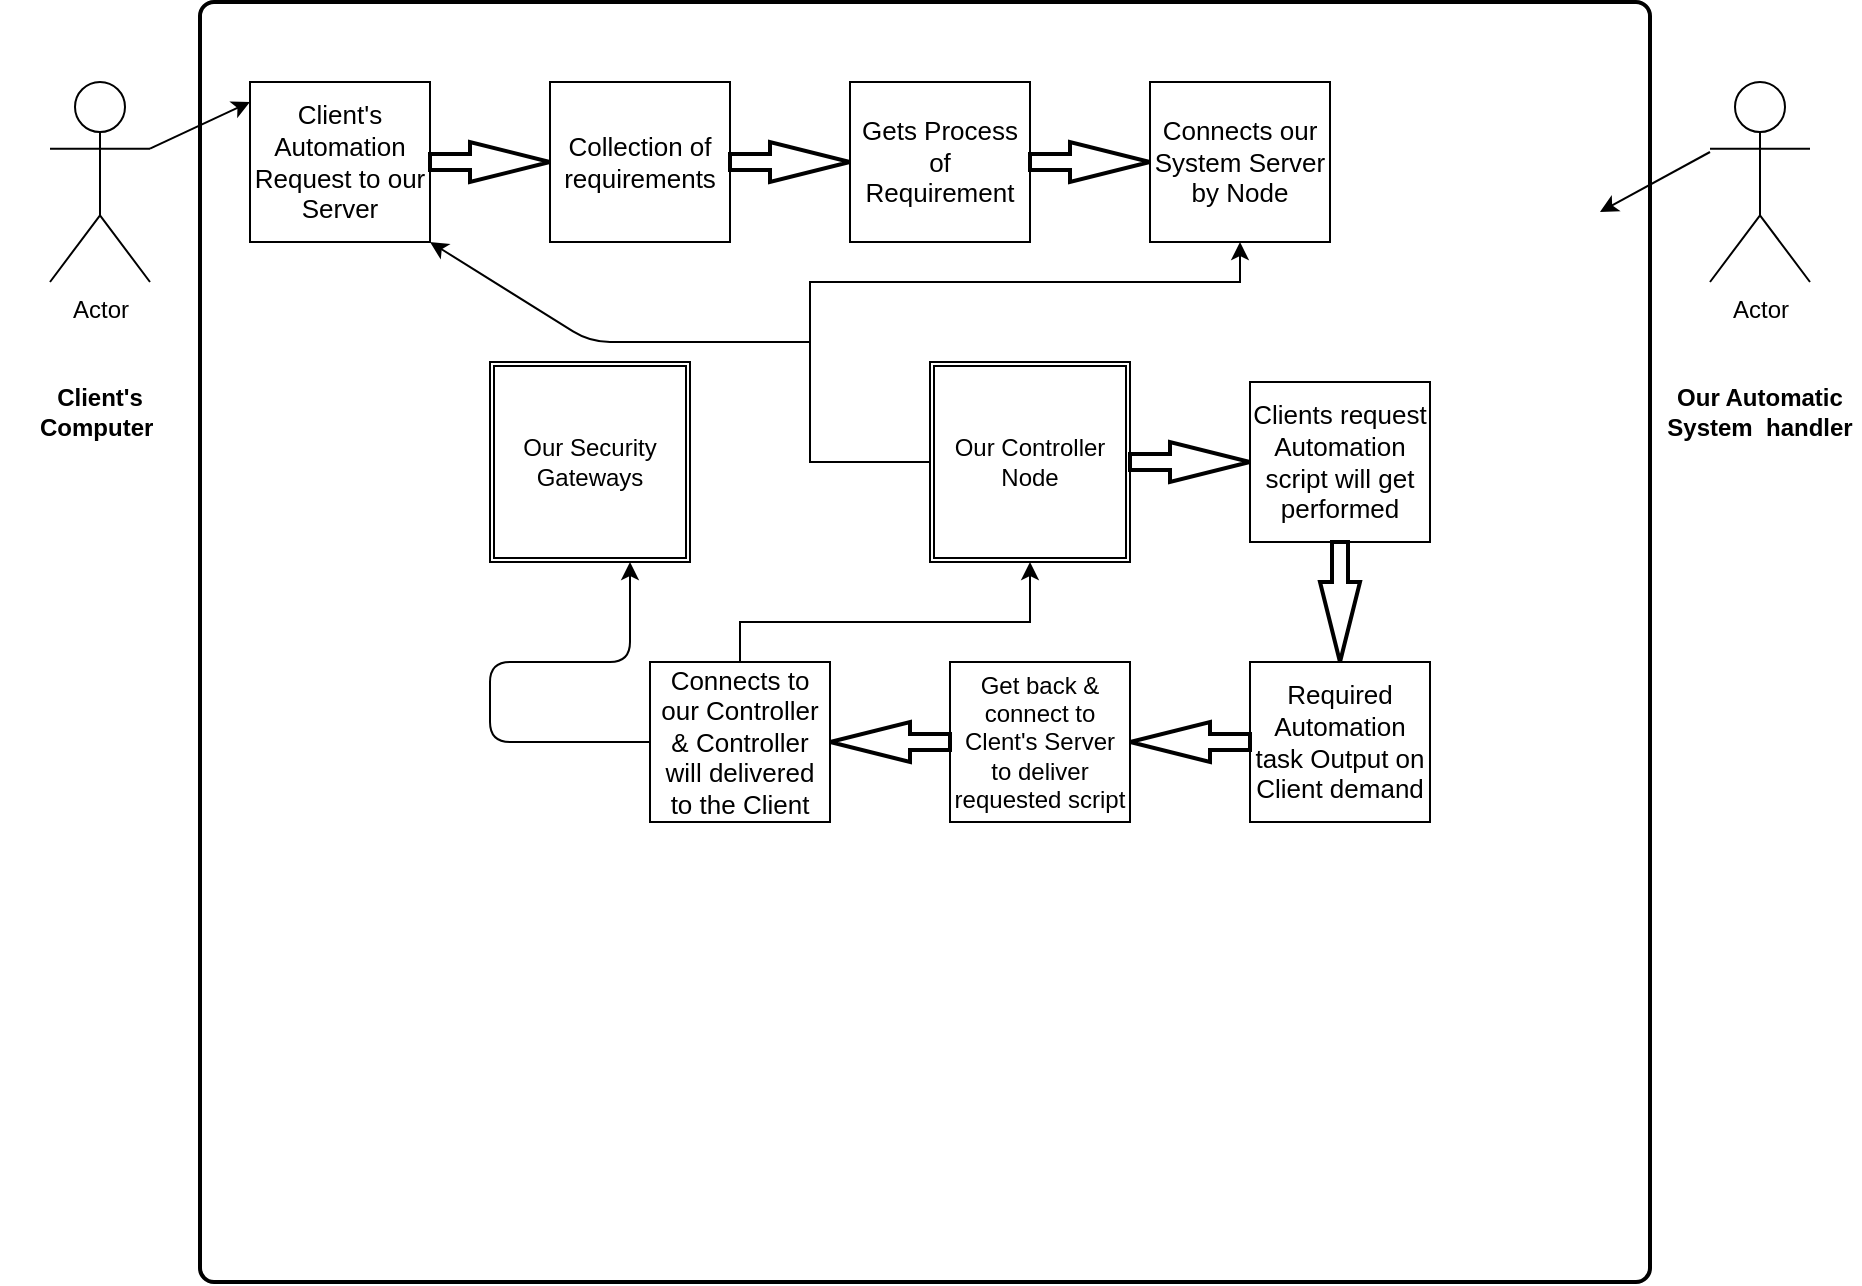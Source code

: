<mxfile version="14.2.3" type="github">
  <diagram id="C5RBs43oDa-KdzZeNtuy" name="Page-1">
    <mxGraphModel dx="2068" dy="862" grid="1" gridSize="10" guides="1" tooltips="1" connect="1" arrows="1" fold="1" page="0" pageScale="1" pageWidth="1169" pageHeight="827" math="0" shadow="0">
      <root>
        <mxCell id="WIyWlLk6GJQsqaUBKTNV-0" />
        <mxCell id="WIyWlLk6GJQsqaUBKTNV-1" parent="WIyWlLk6GJQsqaUBKTNV-0" />
        <mxCell id="t4_anC5pGneVWEJHBO61-3" value="Actor" style="shape=umlActor;verticalLabelPosition=bottom;verticalAlign=top;html=1;outlineConnect=0;" vertex="1" parent="WIyWlLk6GJQsqaUBKTNV-1">
          <mxGeometry x="-810" y="30" width="50" height="100" as="geometry" />
        </mxCell>
        <mxCell id="t4_anC5pGneVWEJHBO61-6" value="&lt;b&gt;Client&#39;s Computer&amp;nbsp;&lt;/b&gt;" style="text;html=1;strokeColor=none;fillColor=none;align=center;verticalAlign=middle;whiteSpace=wrap;rounded=0;" vertex="1" parent="WIyWlLk6GJQsqaUBKTNV-1">
          <mxGeometry x="-835" y="170" width="100" height="50" as="geometry" />
        </mxCell>
        <mxCell id="t4_anC5pGneVWEJHBO61-10" value="" style="rounded=1;whiteSpace=wrap;html=1;absoluteArcSize=1;arcSize=14;strokeWidth=2;labelBorderColor=none;labelBackgroundColor=#ffffff;" vertex="1" parent="WIyWlLk6GJQsqaUBKTNV-1">
          <mxGeometry x="-735" y="-10" width="725" height="640" as="geometry" />
        </mxCell>
        <mxCell id="t4_anC5pGneVWEJHBO61-11" value="&lt;font style=&quot;font-size: 13px&quot;&gt;Client&#39;s Automation Request to our Server&lt;/font&gt;" style="rounded=0;whiteSpace=wrap;html=1;" vertex="1" parent="WIyWlLk6GJQsqaUBKTNV-1">
          <mxGeometry x="-710" y="30" width="90" height="80" as="geometry" />
        </mxCell>
        <mxCell id="t4_anC5pGneVWEJHBO61-12" value="" style="endArrow=classic;html=1;exitX=1;exitY=0.333;exitDx=0;exitDy=0;exitPerimeter=0;" edge="1" parent="WIyWlLk6GJQsqaUBKTNV-1" source="t4_anC5pGneVWEJHBO61-3">
          <mxGeometry width="50" height="50" relative="1" as="geometry">
            <mxPoint x="30" y="100" as="sourcePoint" />
            <mxPoint x="-710" y="40" as="targetPoint" />
          </mxGeometry>
        </mxCell>
        <mxCell id="t4_anC5pGneVWEJHBO61-15" value="" style="verticalLabelPosition=bottom;verticalAlign=top;html=1;strokeWidth=2;shape=mxgraph.arrows2.arrow;dy=0.6;dx=40;notch=0;" vertex="1" parent="WIyWlLk6GJQsqaUBKTNV-1">
          <mxGeometry x="-620" y="60" width="60" height="20" as="geometry" />
        </mxCell>
        <mxCell id="t4_anC5pGneVWEJHBO61-18" value="&lt;font style=&quot;font-size: 13px&quot;&gt;Collection of requirements&lt;/font&gt;" style="rounded=0;whiteSpace=wrap;html=1;direction=west;labelBackgroundColor=#ffffff;" vertex="1" parent="WIyWlLk6GJQsqaUBKTNV-1">
          <mxGeometry x="-560" y="30" width="90" height="80" as="geometry" />
        </mxCell>
        <mxCell id="t4_anC5pGneVWEJHBO61-21" value="" style="verticalLabelPosition=bottom;verticalAlign=top;html=1;strokeWidth=2;shape=mxgraph.arrows2.arrow;dy=0.6;dx=40;notch=0;" vertex="1" parent="WIyWlLk6GJQsqaUBKTNV-1">
          <mxGeometry x="-470" y="60" width="60" height="20" as="geometry" />
        </mxCell>
        <mxCell id="t4_anC5pGneVWEJHBO61-29" value="&lt;span style=&quot;font-size: 13px&quot;&gt;Gets Process of Requirement&lt;/span&gt;" style="rounded=0;whiteSpace=wrap;html=1;direction=west;labelBackgroundColor=#ffffff;" vertex="1" parent="WIyWlLk6GJQsqaUBKTNV-1">
          <mxGeometry x="-410" y="30" width="90" height="80" as="geometry" />
        </mxCell>
        <mxCell id="t4_anC5pGneVWEJHBO61-30" value="" style="verticalLabelPosition=bottom;verticalAlign=top;html=1;strokeWidth=2;shape=mxgraph.arrows2.arrow;dy=0.6;dx=40;notch=0;" vertex="1" parent="WIyWlLk6GJQsqaUBKTNV-1">
          <mxGeometry x="-320" y="60" width="60" height="20" as="geometry" />
        </mxCell>
        <mxCell id="t4_anC5pGneVWEJHBO61-31" value="&lt;span style=&quot;font-size: 13px&quot;&gt;Connects our System Server by Node&lt;br&gt;&lt;/span&gt;" style="rounded=0;whiteSpace=wrap;html=1;direction=west;labelBackgroundColor=#ffffff;" vertex="1" parent="WIyWlLk6GJQsqaUBKTNV-1">
          <mxGeometry x="-260" y="30" width="90" height="80" as="geometry" />
        </mxCell>
        <mxCell id="t4_anC5pGneVWEJHBO61-35" style="edgeStyle=orthogonalEdgeStyle;rounded=0;orthogonalLoop=1;jettySize=auto;html=1;" edge="1" parent="WIyWlLk6GJQsqaUBKTNV-1" source="t4_anC5pGneVWEJHBO61-34" target="t4_anC5pGneVWEJHBO61-31">
          <mxGeometry relative="1" as="geometry">
            <Array as="points">
              <mxPoint x="-430" y="220" />
              <mxPoint x="-430" y="130" />
              <mxPoint x="-215" y="130" />
            </Array>
          </mxGeometry>
        </mxCell>
        <mxCell id="t4_anC5pGneVWEJHBO61-34" value="Our Controller Node" style="shape=ext;double=1;whiteSpace=wrap;html=1;aspect=fixed;labelBackgroundColor=none;" vertex="1" parent="WIyWlLk6GJQsqaUBKTNV-1">
          <mxGeometry x="-370" y="170" width="100" height="100" as="geometry" />
        </mxCell>
        <mxCell id="t4_anC5pGneVWEJHBO61-36" value="" style="verticalLabelPosition=bottom;verticalAlign=top;html=1;strokeWidth=2;shape=mxgraph.arrows2.arrow;dy=0.6;dx=40;notch=0;" vertex="1" parent="WIyWlLk6GJQsqaUBKTNV-1">
          <mxGeometry x="-270" y="210" width="60" height="20" as="geometry" />
        </mxCell>
        <mxCell id="t4_anC5pGneVWEJHBO61-37" value="&lt;span style=&quot;font-size: 13px&quot;&gt;Clients request Automation script will get performed&lt;br&gt;&lt;/span&gt;" style="rounded=0;whiteSpace=wrap;html=1;direction=west;labelBackgroundColor=#ffffff;" vertex="1" parent="WIyWlLk6GJQsqaUBKTNV-1">
          <mxGeometry x="-210" y="180" width="90" height="80" as="geometry" />
        </mxCell>
        <mxCell id="t4_anC5pGneVWEJHBO61-38" value="" style="verticalLabelPosition=bottom;verticalAlign=top;html=1;strokeWidth=2;shape=mxgraph.arrows2.arrow;dy=0.6;dx=40;notch=0;rotation=90;" vertex="1" parent="WIyWlLk6GJQsqaUBKTNV-1">
          <mxGeometry x="-195" y="280" width="60" height="20" as="geometry" />
        </mxCell>
        <mxCell id="t4_anC5pGneVWEJHBO61-39" value="&lt;span style=&quot;font-size: 13px&quot;&gt;Required Automation task Output on Client demand&lt;br&gt;&lt;/span&gt;" style="rounded=0;whiteSpace=wrap;html=1;direction=west;labelBackgroundColor=#ffffff;" vertex="1" parent="WIyWlLk6GJQsqaUBKTNV-1">
          <mxGeometry x="-210" y="320" width="90" height="80" as="geometry" />
        </mxCell>
        <mxCell id="t4_anC5pGneVWEJHBO61-40" value="" style="verticalLabelPosition=bottom;verticalAlign=top;html=1;strokeWidth=2;shape=mxgraph.arrows2.arrow;dy=0.6;dx=40;notch=0;rotation=-180;" vertex="1" parent="WIyWlLk6GJQsqaUBKTNV-1">
          <mxGeometry x="-270" y="350" width="60" height="20" as="geometry" />
        </mxCell>
        <mxCell id="t4_anC5pGneVWEJHBO61-41" value="&lt;font style=&quot;font-size: 12px&quot;&gt;Get back &amp;amp; connect to Clent&#39;s Server to deliver requested script&lt;/font&gt;" style="rounded=0;whiteSpace=wrap;html=1;direction=west;labelBackgroundColor=#ffffff;" vertex="1" parent="WIyWlLk6GJQsqaUBKTNV-1">
          <mxGeometry x="-360" y="320" width="90" height="80" as="geometry" />
        </mxCell>
        <mxCell id="t4_anC5pGneVWEJHBO61-42" value="" style="verticalLabelPosition=bottom;verticalAlign=top;html=1;strokeWidth=2;shape=mxgraph.arrows2.arrow;dy=0.6;dx=40;notch=0;rotation=-180;" vertex="1" parent="WIyWlLk6GJQsqaUBKTNV-1">
          <mxGeometry x="-420" y="350" width="60" height="20" as="geometry" />
        </mxCell>
        <mxCell id="t4_anC5pGneVWEJHBO61-53" style="edgeStyle=orthogonalEdgeStyle;rounded=0;orthogonalLoop=1;jettySize=auto;html=1;" edge="1" parent="WIyWlLk6GJQsqaUBKTNV-1" source="t4_anC5pGneVWEJHBO61-43" target="t4_anC5pGneVWEJHBO61-34">
          <mxGeometry relative="1" as="geometry">
            <Array as="points">
              <mxPoint x="-465" y="300" />
              <mxPoint x="-320" y="300" />
            </Array>
          </mxGeometry>
        </mxCell>
        <mxCell id="t4_anC5pGneVWEJHBO61-43" value="&lt;font style=&quot;font-size: 13px&quot;&gt;Connects to our Controller &amp;amp; Controller will delivered to the Client&lt;/font&gt;" style="rounded=0;whiteSpace=wrap;html=1;direction=west;labelBackgroundColor=#ffffff;" vertex="1" parent="WIyWlLk6GJQsqaUBKTNV-1">
          <mxGeometry x="-510" y="320" width="90" height="80" as="geometry" />
        </mxCell>
        <mxCell id="t4_anC5pGneVWEJHBO61-45" value="Actor" style="shape=umlActor;verticalLabelPosition=bottom;verticalAlign=top;html=1;outlineConnect=0;" vertex="1" parent="WIyWlLk6GJQsqaUBKTNV-1">
          <mxGeometry x="20" y="30" width="50" height="100" as="geometry" />
        </mxCell>
        <mxCell id="t4_anC5pGneVWEJHBO61-46" value="&lt;b&gt;Our Automatic System&amp;nbsp; handler&lt;/b&gt;" style="text;html=1;strokeColor=none;fillColor=none;align=center;verticalAlign=middle;whiteSpace=wrap;rounded=0;" vertex="1" parent="WIyWlLk6GJQsqaUBKTNV-1">
          <mxGeometry x="-5" y="170" width="100" height="50" as="geometry" />
        </mxCell>
        <mxCell id="t4_anC5pGneVWEJHBO61-47" value="" style="endArrow=classic;html=1;" edge="1" parent="WIyWlLk6GJQsqaUBKTNV-1">
          <mxGeometry width="50" height="50" relative="1" as="geometry">
            <mxPoint x="20" y="65" as="sourcePoint" />
            <mxPoint x="-35" y="95" as="targetPoint" />
          </mxGeometry>
        </mxCell>
        <mxCell id="t4_anC5pGneVWEJHBO61-55" value="Our Security Gateways" style="shape=ext;double=1;whiteSpace=wrap;html=1;aspect=fixed;labelBackgroundColor=none;" vertex="1" parent="WIyWlLk6GJQsqaUBKTNV-1">
          <mxGeometry x="-590" y="170" width="100" height="100" as="geometry" />
        </mxCell>
        <mxCell id="t4_anC5pGneVWEJHBO61-59" value="" style="endArrow=classic;html=1;" edge="1" parent="WIyWlLk6GJQsqaUBKTNV-1" source="t4_anC5pGneVWEJHBO61-43">
          <mxGeometry width="50" height="50" relative="1" as="geometry">
            <mxPoint x="-570" y="320" as="sourcePoint" />
            <mxPoint x="-520" y="270" as="targetPoint" />
            <Array as="points">
              <mxPoint x="-590" y="360" />
              <mxPoint x="-590" y="320" />
              <mxPoint x="-520" y="320" />
            </Array>
          </mxGeometry>
        </mxCell>
        <mxCell id="t4_anC5pGneVWEJHBO61-62" value="" style="endArrow=classic;html=1;entryX=1;entryY=1;entryDx=0;entryDy=0;" edge="1" parent="WIyWlLk6GJQsqaUBKTNV-1" target="t4_anC5pGneVWEJHBO61-11">
          <mxGeometry width="50" height="50" relative="1" as="geometry">
            <mxPoint x="-430" y="160" as="sourcePoint" />
            <mxPoint x="-570" y="130" as="targetPoint" />
            <Array as="points">
              <mxPoint x="-540" y="160" />
            </Array>
          </mxGeometry>
        </mxCell>
      </root>
    </mxGraphModel>
  </diagram>
</mxfile>
